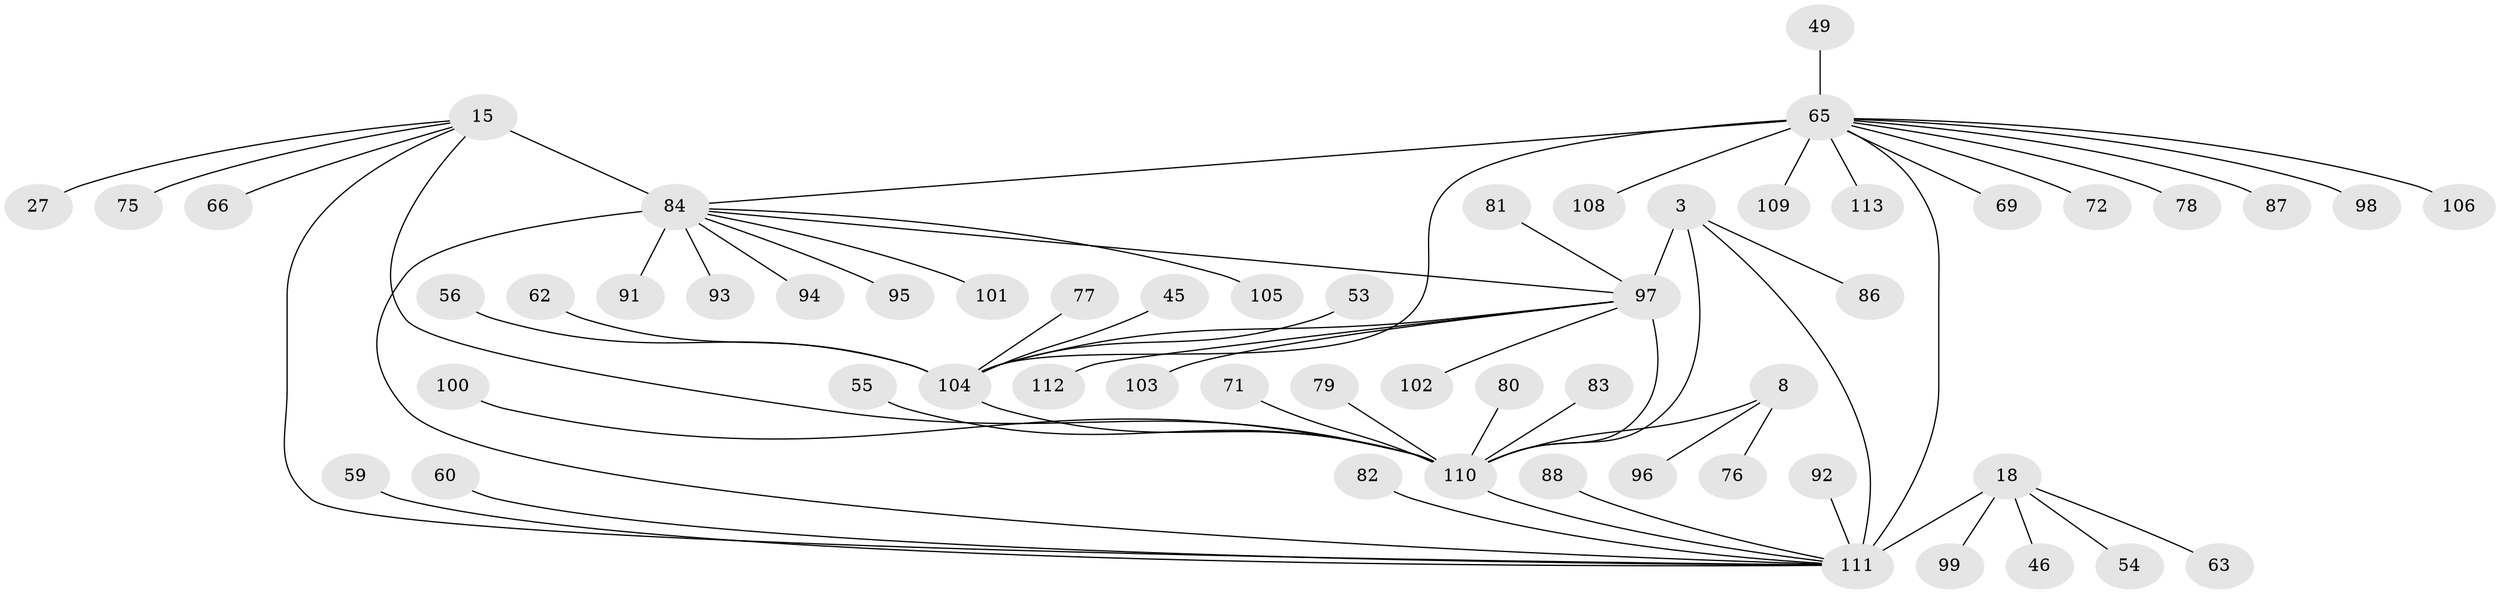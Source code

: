 // original degree distribution, {12: 0.017699115044247787, 6: 0.061946902654867256, 7: 0.05309734513274336, 4: 0.008849557522123894, 9: 0.008849557522123894, 10: 0.02654867256637168, 8: 0.02654867256637168, 11: 0.008849557522123894, 14: 0.008849557522123894, 1: 0.6017699115044248, 2: 0.1592920353982301, 3: 0.017699115044247787}
// Generated by graph-tools (version 1.1) at 2025/57/03/04/25 21:57:36]
// undirected, 56 vertices, 63 edges
graph export_dot {
graph [start="1"]
  node [color=gray90,style=filled];
  3 [super="+2"];
  8 [super="+6"];
  15 [super="+14"];
  18 [super="+16"];
  27;
  45;
  46;
  49;
  53;
  54;
  55 [super="+52"];
  56;
  59;
  60;
  62;
  63;
  65 [super="+61+23+44+26+39+41"];
  66 [super="+37"];
  69;
  71;
  72;
  75;
  76;
  77;
  78;
  79 [super="+58"];
  80;
  81;
  82;
  83;
  84 [super="+13+36+40+42+51+64"];
  86;
  87;
  88;
  91;
  92 [super="+67"];
  93;
  94;
  95;
  96 [super="+47"];
  97 [super="+1+30+38+5+50+89+68+74"];
  98;
  99 [super="+90"];
  100;
  101;
  102;
  103 [super="+29+57"];
  104 [super="+35"];
  105;
  106;
  108 [super="+70"];
  109;
  110 [super="+9+10+107+31"];
  111 [super="+43+48"];
  112 [super="+73"];
  113;
  3 -- 86;
  3 -- 97 [weight=6];
  3 -- 110 [weight=2];
  3 -- 111;
  8 -- 76;
  8 -- 110 [weight=6];
  8 -- 96;
  15 -- 27;
  15 -- 75;
  15 -- 110 [weight=2];
  15 -- 66;
  15 -- 84 [weight=6];
  15 -- 111;
  18 -- 63;
  18 -- 54;
  18 -- 46;
  18 -- 99;
  18 -- 111 [weight=6];
  45 -- 104;
  49 -- 65;
  53 -- 104;
  55 -- 110;
  56 -- 104;
  59 -- 111;
  60 -- 111;
  62 -- 104;
  65 -- 69;
  65 -- 72;
  65 -- 78;
  65 -- 84 [weight=2];
  65 -- 87;
  65 -- 98;
  65 -- 106;
  65 -- 109;
  65 -- 108;
  65 -- 113;
  65 -- 111 [weight=3];
  65 -- 104 [weight=6];
  71 -- 110;
  77 -- 104;
  79 -- 110;
  80 -- 110;
  81 -- 97;
  82 -- 111;
  83 -- 110;
  84 -- 101;
  84 -- 105;
  84 -- 91;
  84 -- 93;
  84 -- 94;
  84 -- 95;
  84 -- 97;
  84 -- 111;
  88 -- 111;
  92 -- 111;
  97 -- 103;
  97 -- 112;
  97 -- 102;
  97 -- 110;
  97 -- 104;
  100 -- 110;
  104 -- 110;
  110 -- 111;
}
